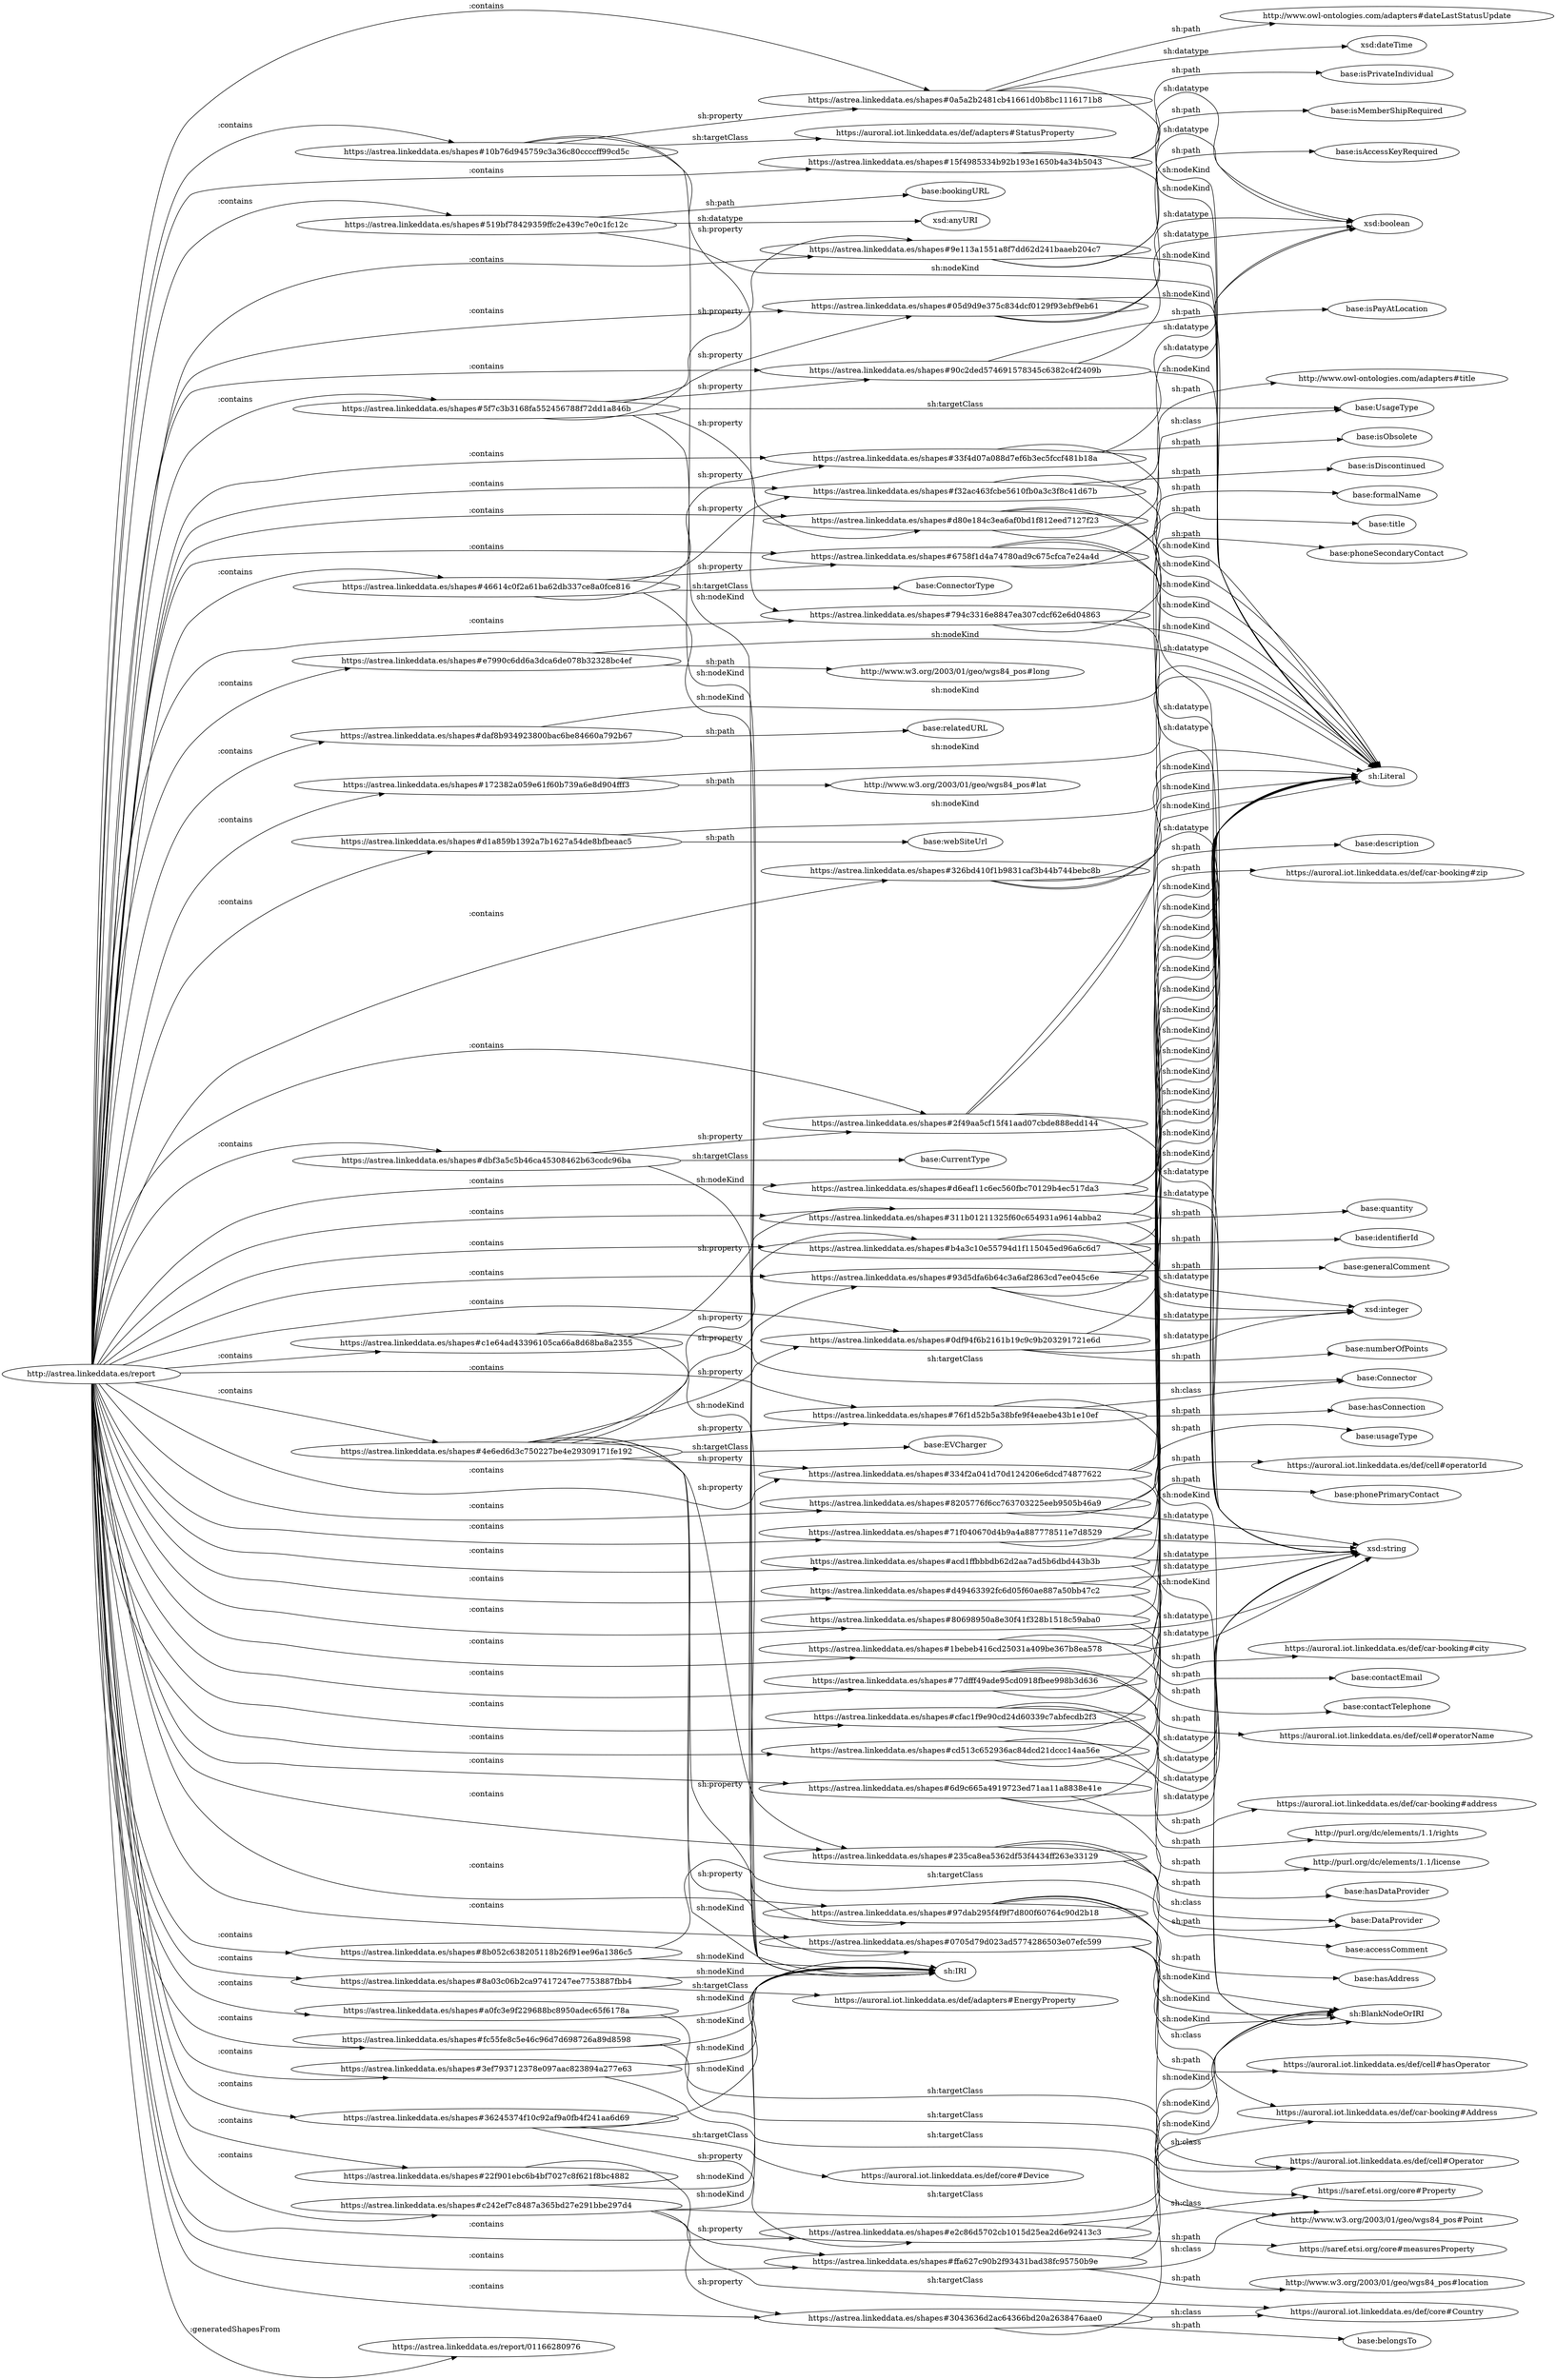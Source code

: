 digraph ar2dtool_diagram { 
rankdir=LR;
size="1501"
	"https://astrea.linkeddata.es/shapes#b4a3c10e55794d1f115045ed96a6c6d7" -> "base:identifierId" [ label = "sh:path" ];
	"https://astrea.linkeddata.es/shapes#b4a3c10e55794d1f115045ed96a6c6d7" -> "sh:Literal" [ label = "sh:nodeKind" ];
	"https://astrea.linkeddata.es/shapes#b4a3c10e55794d1f115045ed96a6c6d7" -> "xsd:integer" [ label = "sh:datatype" ];
	"https://astrea.linkeddata.es/shapes#8a03c06b2ca97417247ee7753887fbb4" -> "https://auroral.iot.linkeddata.es/def/adapters#EnergyProperty" [ label = "sh:targetClass" ];
	"https://astrea.linkeddata.es/shapes#8a03c06b2ca97417247ee7753887fbb4" -> "sh:IRI" [ label = "sh:nodeKind" ];
	"https://astrea.linkeddata.es/shapes#d6eaf11c6ec560fbc70129b4ec517da3" -> "https://auroral.iot.linkeddata.es/def/car-booking#zip" [ label = "sh:path" ];
	"https://astrea.linkeddata.es/shapes#d6eaf11c6ec560fbc70129b4ec517da3" -> "sh:Literal" [ label = "sh:nodeKind" ];
	"https://astrea.linkeddata.es/shapes#d6eaf11c6ec560fbc70129b4ec517da3" -> "xsd:string" [ label = "sh:datatype" ];
	"https://astrea.linkeddata.es/shapes#10b76d945759c3a36c80ccccff99cd5c" -> "https://auroral.iot.linkeddata.es/def/adapters#StatusProperty" [ label = "sh:targetClass" ];
	"https://astrea.linkeddata.es/shapes#10b76d945759c3a36c80ccccff99cd5c" -> "https://astrea.linkeddata.es/shapes#d80e184c3ea6af0bd1f812eed7127f23" [ label = "sh:property" ];
	"https://astrea.linkeddata.es/shapes#10b76d945759c3a36c80ccccff99cd5c" -> "https://astrea.linkeddata.es/shapes#0a5a2b2481cb41661d0b8bc1116171b8" [ label = "sh:property" ];
	"https://astrea.linkeddata.es/shapes#10b76d945759c3a36c80ccccff99cd5c" -> "sh:IRI" [ label = "sh:nodeKind" ];
	"https://astrea.linkeddata.es/shapes#c1e64ad43396105ca66a8d68ba8a2355" -> "base:Connector" [ label = "sh:targetClass" ];
	"https://astrea.linkeddata.es/shapes#c1e64ad43396105ca66a8d68ba8a2355" -> "https://astrea.linkeddata.es/shapes#311b01211325f60c654931a9614abba2" [ label = "sh:property" ];
	"https://astrea.linkeddata.es/shapes#c1e64ad43396105ca66a8d68ba8a2355" -> "sh:IRI" [ label = "sh:nodeKind" ];
	"https://astrea.linkeddata.es/shapes#e7990c6dd6a3dca6de078b32328bc4ef" -> "http://www.w3.org/2003/01/geo/wgs84_pos#long" [ label = "sh:path" ];
	"https://astrea.linkeddata.es/shapes#e7990c6dd6a3dca6de078b32328bc4ef" -> "sh:Literal" [ label = "sh:nodeKind" ];
	"https://astrea.linkeddata.es/shapes#326bd410f1b9831caf3b44b744bebc8b" -> "base:phoneSecondaryContact" [ label = "sh:path" ];
	"https://astrea.linkeddata.es/shapes#326bd410f1b9831caf3b44b744bebc8b" -> "sh:Literal" [ label = "sh:nodeKind" ];
	"https://astrea.linkeddata.es/shapes#326bd410f1b9831caf3b44b744bebc8b" -> "xsd:string" [ label = "sh:datatype" ];
	"https://astrea.linkeddata.es/shapes#519bf78429359ffc2e439c7e0c1fc12c" -> "base:bookingURL" [ label = "sh:path" ];
	"https://astrea.linkeddata.es/shapes#519bf78429359ffc2e439c7e0c1fc12c" -> "sh:Literal" [ label = "sh:nodeKind" ];
	"https://astrea.linkeddata.es/shapes#519bf78429359ffc2e439c7e0c1fc12c" -> "xsd:anyURI" [ label = "sh:datatype" ];
	"https://astrea.linkeddata.es/shapes#334f2a041d70d124206e6dcd74877622" -> "base:usageType" [ label = "sh:path" ];
	"https://astrea.linkeddata.es/shapes#334f2a041d70d124206e6dcd74877622" -> "sh:BlankNodeOrIRI" [ label = "sh:nodeKind" ];
	"https://astrea.linkeddata.es/shapes#334f2a041d70d124206e6dcd74877622" -> "base:UsageType" [ label = "sh:class" ];
	"https://astrea.linkeddata.es/shapes#6758f1d4a74780ad9c675cfca7e24a4d" -> "base:formalName" [ label = "sh:path" ];
	"https://astrea.linkeddata.es/shapes#6758f1d4a74780ad9c675cfca7e24a4d" -> "sh:Literal" [ label = "sh:nodeKind" ];
	"https://astrea.linkeddata.es/shapes#6758f1d4a74780ad9c675cfca7e24a4d" -> "xsd:string" [ label = "sh:datatype" ];
	"https://astrea.linkeddata.es/shapes#2f49aa5cf15f41aad07cbde888edd144" -> "base:description" [ label = "sh:path" ];
	"https://astrea.linkeddata.es/shapes#2f49aa5cf15f41aad07cbde888edd144" -> "sh:Literal" [ label = "sh:nodeKind" ];
	"https://astrea.linkeddata.es/shapes#2f49aa5cf15f41aad07cbde888edd144" -> "xsd:string" [ label = "sh:datatype" ];
	"https://astrea.linkeddata.es/shapes#dbf3a5c5b46ca45308462b63ccdc96ba" -> "base:CurrentType" [ label = "sh:targetClass" ];
	"https://astrea.linkeddata.es/shapes#dbf3a5c5b46ca45308462b63ccdc96ba" -> "https://astrea.linkeddata.es/shapes#2f49aa5cf15f41aad07cbde888edd144" [ label = "sh:property" ];
	"https://astrea.linkeddata.es/shapes#dbf3a5c5b46ca45308462b63ccdc96ba" -> "sh:IRI" [ label = "sh:nodeKind" ];
	"https://astrea.linkeddata.es/shapes#36245374f10c92af9a0fb4f241aa6d69" -> "https://auroral.iot.linkeddata.es/def/core#Device" [ label = "sh:targetClass" ];
	"https://astrea.linkeddata.es/shapes#36245374f10c92af9a0fb4f241aa6d69" -> "https://astrea.linkeddata.es/shapes#e2c86d5702cb1015d25ea2d6e92413c3" [ label = "sh:property" ];
	"https://astrea.linkeddata.es/shapes#36245374f10c92af9a0fb4f241aa6d69" -> "sh:IRI" [ label = "sh:nodeKind" ];
	"https://astrea.linkeddata.es/shapes#5f7c3b3168fa552456788f72dd1a846b" -> "base:UsageType" [ label = "sh:targetClass" ];
	"https://astrea.linkeddata.es/shapes#5f7c3b3168fa552456788f72dd1a846b" -> "https://astrea.linkeddata.es/shapes#9e113a1551a8f7dd62d241baaeb204c7" [ label = "sh:property" ];
	"https://astrea.linkeddata.es/shapes#5f7c3b3168fa552456788f72dd1a846b" -> "https://astrea.linkeddata.es/shapes#90c2ded574691578345c6382c4f2409b" [ label = "sh:property" ];
	"https://astrea.linkeddata.es/shapes#5f7c3b3168fa552456788f72dd1a846b" -> "https://astrea.linkeddata.es/shapes#794c3316e8847ea307cdcf62e6d04863" [ label = "sh:property" ];
	"https://astrea.linkeddata.es/shapes#5f7c3b3168fa552456788f72dd1a846b" -> "https://astrea.linkeddata.es/shapes#05d9d9e375c834dcf0129f93ebf9eb61" [ label = "sh:property" ];
	"https://astrea.linkeddata.es/shapes#5f7c3b3168fa552456788f72dd1a846b" -> "sh:IRI" [ label = "sh:nodeKind" ];
	"https://astrea.linkeddata.es/shapes#8205776f6cc763703225eeb9505b46a9" -> "https://auroral.iot.linkeddata.es/def/cell#operatorId" [ label = "sh:path" ];
	"https://astrea.linkeddata.es/shapes#8205776f6cc763703225eeb9505b46a9" -> "sh:Literal" [ label = "sh:nodeKind" ];
	"https://astrea.linkeddata.es/shapes#8205776f6cc763703225eeb9505b46a9" -> "xsd:string" [ label = "sh:datatype" ];
	"https://astrea.linkeddata.es/shapes#76f1d52b5a38bfe9f4eaebe43b1e10ef" -> "base:hasConnection" [ label = "sh:path" ];
	"https://astrea.linkeddata.es/shapes#76f1d52b5a38bfe9f4eaebe43b1e10ef" -> "sh:BlankNodeOrIRI" [ label = "sh:nodeKind" ];
	"https://astrea.linkeddata.es/shapes#76f1d52b5a38bfe9f4eaebe43b1e10ef" -> "base:Connector" [ label = "sh:class" ];
	"https://astrea.linkeddata.es/shapes#05d9d9e375c834dcf0129f93ebf9eb61" -> "base:isAccessKeyRequired" [ label = "sh:path" ];
	"https://astrea.linkeddata.es/shapes#05d9d9e375c834dcf0129f93ebf9eb61" -> "sh:Literal" [ label = "sh:nodeKind" ];
	"https://astrea.linkeddata.es/shapes#05d9d9e375c834dcf0129f93ebf9eb61" -> "xsd:boolean" [ label = "sh:datatype" ];
	"https://astrea.linkeddata.es/shapes#71f040670d4b9a4a887778511e7d8529" -> "base:phonePrimaryContact" [ label = "sh:path" ];
	"https://astrea.linkeddata.es/shapes#71f040670d4b9a4a887778511e7d8529" -> "sh:Literal" [ label = "sh:nodeKind" ];
	"https://astrea.linkeddata.es/shapes#71f040670d4b9a4a887778511e7d8529" -> "xsd:string" [ label = "sh:datatype" ];
	"https://astrea.linkeddata.es/shapes#daf8b934923800bac6be84660a792b67" -> "base:relatedURL" [ label = "sh:path" ];
	"https://astrea.linkeddata.es/shapes#daf8b934923800bac6be84660a792b67" -> "sh:Literal" [ label = "sh:nodeKind" ];
	"https://astrea.linkeddata.es/shapes#0df94f6b2161b19c9c9b203291721e6d" -> "base:numberOfPoints" [ label = "sh:path" ];
	"https://astrea.linkeddata.es/shapes#0df94f6b2161b19c9c9b203291721e6d" -> "sh:Literal" [ label = "sh:nodeKind" ];
	"https://astrea.linkeddata.es/shapes#0df94f6b2161b19c9c9b203291721e6d" -> "xsd:integer" [ label = "sh:datatype" ];
	"https://astrea.linkeddata.es/shapes#0a5a2b2481cb41661d0b8bc1116171b8" -> "http://www.owl-ontologies.com/adapters#dateLastStatusUpdate" [ label = "sh:path" ];
	"https://astrea.linkeddata.es/shapes#0a5a2b2481cb41661d0b8bc1116171b8" -> "sh:Literal" [ label = "sh:nodeKind" ];
	"https://astrea.linkeddata.es/shapes#0a5a2b2481cb41661d0b8bc1116171b8" -> "xsd:dateTime" [ label = "sh:datatype" ];
	"https://astrea.linkeddata.es/shapes#9e113a1551a8f7dd62d241baaeb204c7" -> "base:isMemberShipRequired" [ label = "sh:path" ];
	"https://astrea.linkeddata.es/shapes#9e113a1551a8f7dd62d241baaeb204c7" -> "sh:Literal" [ label = "sh:nodeKind" ];
	"https://astrea.linkeddata.es/shapes#9e113a1551a8f7dd62d241baaeb204c7" -> "xsd:boolean" [ label = "sh:datatype" ];
	"https://astrea.linkeddata.es/shapes#e2c86d5702cb1015d25ea2d6e92413c3" -> "https://saref.etsi.org/core#measuresProperty" [ label = "sh:path" ];
	"https://astrea.linkeddata.es/shapes#e2c86d5702cb1015d25ea2d6e92413c3" -> "sh:BlankNodeOrIRI" [ label = "sh:nodeKind" ];
	"https://astrea.linkeddata.es/shapes#e2c86d5702cb1015d25ea2d6e92413c3" -> "https://saref.etsi.org/core#Property" [ label = "sh:class" ];
	"https://astrea.linkeddata.es/shapes#311b01211325f60c654931a9614abba2" -> "base:quantity" [ label = "sh:path" ];
	"https://astrea.linkeddata.es/shapes#311b01211325f60c654931a9614abba2" -> "sh:Literal" [ label = "sh:nodeKind" ];
	"https://astrea.linkeddata.es/shapes#311b01211325f60c654931a9614abba2" -> "xsd:integer" [ label = "sh:datatype" ];
	"https://astrea.linkeddata.es/shapes#cfac1f9e90cd24d60339c7abfecdb2f3" -> "http://purl.org/dc/elements/1.1/rights" [ label = "sh:path" ];
	"https://astrea.linkeddata.es/shapes#cfac1f9e90cd24d60339c7abfecdb2f3" -> "sh:Literal" [ label = "sh:nodeKind" ];
	"https://astrea.linkeddata.es/shapes#cfac1f9e90cd24d60339c7abfecdb2f3" -> "xsd:string" [ label = "sh:datatype" ];
	"https://astrea.linkeddata.es/shapes#33f4d07a088d7ef6b3ec5fccf481b18a" -> "base:isObsolete" [ label = "sh:path" ];
	"https://astrea.linkeddata.es/shapes#33f4d07a088d7ef6b3ec5fccf481b18a" -> "sh:Literal" [ label = "sh:nodeKind" ];
	"https://astrea.linkeddata.es/shapes#33f4d07a088d7ef6b3ec5fccf481b18a" -> "xsd:boolean" [ label = "sh:datatype" ];
	"https://astrea.linkeddata.es/shapes#8b052c638205118b26f91ee96a1386c5" -> "base:DataProvider" [ label = "sh:targetClass" ];
	"https://astrea.linkeddata.es/shapes#8b052c638205118b26f91ee96a1386c5" -> "sh:IRI" [ label = "sh:nodeKind" ];
	"https://astrea.linkeddata.es/shapes#172382a059e61f60b739a6e8d904fff3" -> "http://www.w3.org/2003/01/geo/wgs84_pos#lat" [ label = "sh:path" ];
	"https://astrea.linkeddata.es/shapes#172382a059e61f60b739a6e8d904fff3" -> "sh:Literal" [ label = "sh:nodeKind" ];
	"https://astrea.linkeddata.es/shapes#3ef793712378e097aac823894a277e63" -> "http://www.w3.org/2003/01/geo/wgs84_pos#Point" [ label = "sh:targetClass" ];
	"https://astrea.linkeddata.es/shapes#3ef793712378e097aac823894a277e63" -> "sh:IRI" [ label = "sh:nodeKind" ];
	"https://astrea.linkeddata.es/shapes#3043636d2ac64366bd20a2638476aae0" -> "base:belongsTo" [ label = "sh:path" ];
	"https://astrea.linkeddata.es/shapes#3043636d2ac64366bd20a2638476aae0" -> "sh:BlankNodeOrIRI" [ label = "sh:nodeKind" ];
	"https://astrea.linkeddata.es/shapes#3043636d2ac64366bd20a2638476aae0" -> "https://auroral.iot.linkeddata.es/def/core#Country" [ label = "sh:class" ];
	"https://astrea.linkeddata.es/shapes#15f4985334b92b193e1650b4a34b5043" -> "base:isPrivateIndividual" [ label = "sh:path" ];
	"https://astrea.linkeddata.es/shapes#15f4985334b92b193e1650b4a34b5043" -> "sh:Literal" [ label = "sh:nodeKind" ];
	"https://astrea.linkeddata.es/shapes#15f4985334b92b193e1650b4a34b5043" -> "xsd:boolean" [ label = "sh:datatype" ];
	"https://astrea.linkeddata.es/shapes#235ca8ea5362df53f4434ff263e33129" -> "base:hasDataProvider" [ label = "sh:path" ];
	"https://astrea.linkeddata.es/shapes#235ca8ea5362df53f4434ff263e33129" -> "sh:BlankNodeOrIRI" [ label = "sh:nodeKind" ];
	"https://astrea.linkeddata.es/shapes#235ca8ea5362df53f4434ff263e33129" -> "base:DataProvider" [ label = "sh:class" ];
	"https://astrea.linkeddata.es/shapes#acd1ffbbbdb62d2aa7ad5b6dbd443b3b" -> "https://auroral.iot.linkeddata.es/def/car-booking#city" [ label = "sh:path" ];
	"https://astrea.linkeddata.es/shapes#acd1ffbbbdb62d2aa7ad5b6dbd443b3b" -> "sh:Literal" [ label = "sh:nodeKind" ];
	"https://astrea.linkeddata.es/shapes#acd1ffbbbdb62d2aa7ad5b6dbd443b3b" -> "xsd:string" [ label = "sh:datatype" ];
	"https://astrea.linkeddata.es/shapes#1bebeb416cd25031a409be367b8ea578" -> "https://auroral.iot.linkeddata.es/def/cell#operatorName" [ label = "sh:path" ];
	"https://astrea.linkeddata.es/shapes#1bebeb416cd25031a409be367b8ea578" -> "sh:Literal" [ label = "sh:nodeKind" ];
	"https://astrea.linkeddata.es/shapes#1bebeb416cd25031a409be367b8ea578" -> "xsd:string" [ label = "sh:datatype" ];
	"https://astrea.linkeddata.es/shapes#ffa627c90b2f93431bad38fc95750b9e" -> "http://www.w3.org/2003/01/geo/wgs84_pos#location" [ label = "sh:path" ];
	"https://astrea.linkeddata.es/shapes#ffa627c90b2f93431bad38fc95750b9e" -> "sh:BlankNodeOrIRI" [ label = "sh:nodeKind" ];
	"https://astrea.linkeddata.es/shapes#ffa627c90b2f93431bad38fc95750b9e" -> "http://www.w3.org/2003/01/geo/wgs84_pos#Point" [ label = "sh:class" ];
	"https://astrea.linkeddata.es/shapes#d49463392fc6d05f60ae887a50bb47c2" -> "base:contactEmail" [ label = "sh:path" ];
	"https://astrea.linkeddata.es/shapes#d49463392fc6d05f60ae887a50bb47c2" -> "sh:Literal" [ label = "sh:nodeKind" ];
	"https://astrea.linkeddata.es/shapes#d49463392fc6d05f60ae887a50bb47c2" -> "xsd:string" [ label = "sh:datatype" ];
	"https://astrea.linkeddata.es/shapes#6d9c665a4919723ed71aa11a8838e41e" -> "base:accessComment" [ label = "sh:path" ];
	"https://astrea.linkeddata.es/shapes#6d9c665a4919723ed71aa11a8838e41e" -> "sh:Literal" [ label = "sh:nodeKind" ];
	"https://astrea.linkeddata.es/shapes#6d9c665a4919723ed71aa11a8838e41e" -> "xsd:string" [ label = "sh:datatype" ];
	"https://astrea.linkeddata.es/shapes#cd513c652936ac84dcd21dccc14aa56e" -> "http://purl.org/dc/elements/1.1/license" [ label = "sh:path" ];
	"https://astrea.linkeddata.es/shapes#cd513c652936ac84dcd21dccc14aa56e" -> "sh:Literal" [ label = "sh:nodeKind" ];
	"https://astrea.linkeddata.es/shapes#cd513c652936ac84dcd21dccc14aa56e" -> "xsd:string" [ label = "sh:datatype" ];
	"http://astrea.linkeddata.es/report" -> "https://astrea.linkeddata.es/shapes#8205776f6cc763703225eeb9505b46a9" [ label = ":contains" ];
	"http://astrea.linkeddata.es/report" -> "https://astrea.linkeddata.es/shapes#8b052c638205118b26f91ee96a1386c5" [ label = ":contains" ];
	"http://astrea.linkeddata.es/report" -> "https://astrea.linkeddata.es/shapes#a0fc3e9f229688bc8950adec65f6178a" [ label = ":contains" ];
	"http://astrea.linkeddata.es/report" -> "https://astrea.linkeddata.es/shapes#1bebeb416cd25031a409be367b8ea578" [ label = ":contains" ];
	"http://astrea.linkeddata.es/report" -> "https://astrea.linkeddata.es/shapes#cfac1f9e90cd24d60339c7abfecdb2f3" [ label = ":contains" ];
	"http://astrea.linkeddata.es/report" -> "https://astrea.linkeddata.es/shapes#cd513c652936ac84dcd21dccc14aa56e" [ label = ":contains" ];
	"http://astrea.linkeddata.es/report" -> "https://astrea.linkeddata.es/shapes#80698950a8e30f41f328b1518c59aba0" [ label = ":contains" ];
	"http://astrea.linkeddata.es/report" -> "https://astrea.linkeddata.es/shapes#4e6ed6d3c750227be4e29309171fe192" [ label = ":contains" ];
	"http://astrea.linkeddata.es/report" -> "https://astrea.linkeddata.es/shapes#10b76d945759c3a36c80ccccff99cd5c" [ label = ":contains" ];
	"http://astrea.linkeddata.es/report" -> "https://astrea.linkeddata.es/shapes#e7990c6dd6a3dca6de078b32328bc4ef" [ label = ":contains" ];
	"http://astrea.linkeddata.es/report" -> "https://astrea.linkeddata.es/shapes#22f901ebc6b4bf7027c8f621f8bc4882" [ label = ":contains" ];
	"http://astrea.linkeddata.es/report" -> "https://astrea.linkeddata.es/shapes#76f1d52b5a38bfe9f4eaebe43b1e10ef" [ label = ":contains" ];
	"http://astrea.linkeddata.es/report" -> "https://astrea.linkeddata.es/shapes#0a5a2b2481cb41661d0b8bc1116171b8" [ label = ":contains" ];
	"http://astrea.linkeddata.es/report" -> "https://astrea.linkeddata.es/shapes#334f2a041d70d124206e6dcd74877622" [ label = ":contains" ];
	"http://astrea.linkeddata.es/report" -> "https://astrea.linkeddata.es/shapes#97dab295f4f9f7d800f60764c90d2b18" [ label = ":contains" ];
	"http://astrea.linkeddata.es/report" -> "https://astrea.linkeddata.es/shapes#311b01211325f60c654931a9614abba2" [ label = ":contains" ];
	"http://astrea.linkeddata.es/report" -> "https://astrea.linkeddata.es/shapes#dbf3a5c5b46ca45308462b63ccdc96ba" [ label = ":contains" ];
	"http://astrea.linkeddata.es/report" -> "https://astrea.linkeddata.es/shapes#90c2ded574691578345c6382c4f2409b" [ label = ":contains" ];
	"http://astrea.linkeddata.es/report" -> "https://astrea.linkeddata.es/shapes#f32ac463fcbe5610fb0a3c3f8c41d67b" [ label = ":contains" ];
	"http://astrea.linkeddata.es/report" -> "https://astrea.linkeddata.es/shapes#6758f1d4a74780ad9c675cfca7e24a4d" [ label = ":contains" ];
	"http://astrea.linkeddata.es/report" -> "https://astrea.linkeddata.es/shapes#33f4d07a088d7ef6b3ec5fccf481b18a" [ label = ":contains" ];
	"http://astrea.linkeddata.es/report" -> "https://astrea.linkeddata.es/shapes#15f4985334b92b193e1650b4a34b5043" [ label = ":contains" ];
	"http://astrea.linkeddata.es/report" -> "https://astrea.linkeddata.es/shapes#71f040670d4b9a4a887778511e7d8529" [ label = ":contains" ];
	"http://astrea.linkeddata.es/report" -> "https://astrea.linkeddata.es/shapes#8a03c06b2ca97417247ee7753887fbb4" [ label = ":contains" ];
	"http://astrea.linkeddata.es/report" -> "https://astrea.linkeddata.es/shapes#0705d79d023ad5774286503e07efc599" [ label = ":contains" ];
	"http://astrea.linkeddata.es/report" -> "https://astrea.linkeddata.es/shapes#326bd410f1b9831caf3b44b744bebc8b" [ label = ":contains" ];
	"http://astrea.linkeddata.es/report" -> "https://astrea.linkeddata.es/shapes#c1e64ad43396105ca66a8d68ba8a2355" [ label = ":contains" ];
	"http://astrea.linkeddata.es/report" -> "https://astrea.linkeddata.es/shapes#daf8b934923800bac6be84660a792b67" [ label = ":contains" ];
	"http://astrea.linkeddata.es/report" -> "https://astrea.linkeddata.es/shapes#93d5dfa6b64c3a6af2863cd7ee045c6e" [ label = ":contains" ];
	"http://astrea.linkeddata.es/report" -> "https://astrea.linkeddata.es/shapes#2f49aa5cf15f41aad07cbde888edd144" [ label = ":contains" ];
	"http://astrea.linkeddata.es/report" -> "https://astrea.linkeddata.es/shapes#d1a859b1392a7b1627a54de8bfbeaac5" [ label = ":contains" ];
	"http://astrea.linkeddata.es/report" -> "https://astrea.linkeddata.es/shapes#d49463392fc6d05f60ae887a50bb47c2" [ label = ":contains" ];
	"http://astrea.linkeddata.es/report" -> "https://astrea.linkeddata.es/shapes#b4a3c10e55794d1f115045ed96a6c6d7" [ label = ":contains" ];
	"http://astrea.linkeddata.es/report" -> "https://astrea.linkeddata.es/shapes#ffa627c90b2f93431bad38fc95750b9e" [ label = ":contains" ];
	"http://astrea.linkeddata.es/report" -> "https://astrea.linkeddata.es/shapes#46614c0f2a61ba62db337ce8a0fce816" [ label = ":contains" ];
	"http://astrea.linkeddata.es/report" -> "https://astrea.linkeddata.es/shapes#d80e184c3ea6af0bd1f812eed7127f23" [ label = ":contains" ];
	"http://astrea.linkeddata.es/report" -> "https://astrea.linkeddata.es/shapes#e2c86d5702cb1015d25ea2d6e92413c3" [ label = ":contains" ];
	"http://astrea.linkeddata.es/report" -> "https://astrea.linkeddata.es/shapes#05d9d9e375c834dcf0129f93ebf9eb61" [ label = ":contains" ];
	"http://astrea.linkeddata.es/report" -> "https://astrea.linkeddata.es/shapes#172382a059e61f60b739a6e8d904fff3" [ label = ":contains" ];
	"http://astrea.linkeddata.es/report" -> "https://astrea.linkeddata.es/shapes#fc55fe8c5e46c96d7d698726a89d8598" [ label = ":contains" ];
	"http://astrea.linkeddata.es/report" -> "https://astrea.linkeddata.es/shapes#519bf78429359ffc2e439c7e0c1fc12c" [ label = ":contains" ];
	"http://astrea.linkeddata.es/report" -> "https://astrea.linkeddata.es/shapes#d6eaf11c6ec560fbc70129b4ec517da3" [ label = ":contains" ];
	"http://astrea.linkeddata.es/report" -> "https://astrea.linkeddata.es/shapes#0df94f6b2161b19c9c9b203291721e6d" [ label = ":contains" ];
	"http://astrea.linkeddata.es/report" -> "https://astrea.linkeddata.es/shapes#3043636d2ac64366bd20a2638476aae0" [ label = ":contains" ];
	"http://astrea.linkeddata.es/report" -> "https://astrea.linkeddata.es/shapes#c242ef7c8487a365bd27e291bbe297d4" [ label = ":contains" ];
	"http://astrea.linkeddata.es/report" -> "https://astrea.linkeddata.es/shapes#77dfff49ade95cd0918fbee998b3d636" [ label = ":contains" ];
	"http://astrea.linkeddata.es/report" -> "https://astrea.linkeddata.es/shapes#794c3316e8847ea307cdcf62e6d04863" [ label = ":contains" ];
	"http://astrea.linkeddata.es/report" -> "https://astrea.linkeddata.es/shapes#5f7c3b3168fa552456788f72dd1a846b" [ label = ":contains" ];
	"http://astrea.linkeddata.es/report" -> "https://astrea.linkeddata.es/shapes#6d9c665a4919723ed71aa11a8838e41e" [ label = ":contains" ];
	"http://astrea.linkeddata.es/report" -> "https://astrea.linkeddata.es/shapes#3ef793712378e097aac823894a277e63" [ label = ":contains" ];
	"http://astrea.linkeddata.es/report" -> "https://astrea.linkeddata.es/shapes#9e113a1551a8f7dd62d241baaeb204c7" [ label = ":contains" ];
	"http://astrea.linkeddata.es/report" -> "https://astrea.linkeddata.es/report/01166280976" [ label = ":generatedShapesFrom" ];
	"http://astrea.linkeddata.es/report" -> "https://astrea.linkeddata.es/shapes#acd1ffbbbdb62d2aa7ad5b6dbd443b3b" [ label = ":contains" ];
	"http://astrea.linkeddata.es/report" -> "https://astrea.linkeddata.es/shapes#36245374f10c92af9a0fb4f241aa6d69" [ label = ":contains" ];
	"http://astrea.linkeddata.es/report" -> "https://astrea.linkeddata.es/shapes#235ca8ea5362df53f4434ff263e33129" [ label = ":contains" ];
	"https://astrea.linkeddata.es/shapes#0705d79d023ad5774286503e07efc599" -> "https://auroral.iot.linkeddata.es/def/cell#hasOperator" [ label = "sh:path" ];
	"https://astrea.linkeddata.es/shapes#0705d79d023ad5774286503e07efc599" -> "sh:BlankNodeOrIRI" [ label = "sh:nodeKind" ];
	"https://astrea.linkeddata.es/shapes#0705d79d023ad5774286503e07efc599" -> "https://auroral.iot.linkeddata.es/def/cell#Operator" [ label = "sh:class" ];
	"https://astrea.linkeddata.es/shapes#22f901ebc6b4bf7027c8f621f8bc4882" -> "https://auroral.iot.linkeddata.es/def/core#Country" [ label = "sh:targetClass" ];
	"https://astrea.linkeddata.es/shapes#22f901ebc6b4bf7027c8f621f8bc4882" -> "sh:IRI" [ label = "sh:nodeKind" ];
	"https://astrea.linkeddata.es/shapes#fc55fe8c5e46c96d7d698726a89d8598" -> "https://saref.etsi.org/core#Property" [ label = "sh:targetClass" ];
	"https://astrea.linkeddata.es/shapes#fc55fe8c5e46c96d7d698726a89d8598" -> "sh:IRI" [ label = "sh:nodeKind" ];
	"https://astrea.linkeddata.es/shapes#794c3316e8847ea307cdcf62e6d04863" -> "base:title" [ label = "sh:path" ];
	"https://astrea.linkeddata.es/shapes#794c3316e8847ea307cdcf62e6d04863" -> "sh:Literal" [ label = "sh:nodeKind" ];
	"https://astrea.linkeddata.es/shapes#794c3316e8847ea307cdcf62e6d04863" -> "xsd:string" [ label = "sh:datatype" ];
	"https://astrea.linkeddata.es/shapes#80698950a8e30f41f328b1518c59aba0" -> "base:contactTelephone" [ label = "sh:path" ];
	"https://astrea.linkeddata.es/shapes#80698950a8e30f41f328b1518c59aba0" -> "sh:Literal" [ label = "sh:nodeKind" ];
	"https://astrea.linkeddata.es/shapes#80698950a8e30f41f328b1518c59aba0" -> "xsd:string" [ label = "sh:datatype" ];
	"https://astrea.linkeddata.es/shapes#c242ef7c8487a365bd27e291bbe297d4" -> "https://auroral.iot.linkeddata.es/def/car-booking#Address" [ label = "sh:targetClass" ];
	"https://astrea.linkeddata.es/shapes#c242ef7c8487a365bd27e291bbe297d4" -> "https://astrea.linkeddata.es/shapes#ffa627c90b2f93431bad38fc95750b9e" [ label = "sh:property" ];
	"https://astrea.linkeddata.es/shapes#c242ef7c8487a365bd27e291bbe297d4" -> "https://astrea.linkeddata.es/shapes#3043636d2ac64366bd20a2638476aae0" [ label = "sh:property" ];
	"https://astrea.linkeddata.es/shapes#c242ef7c8487a365bd27e291bbe297d4" -> "sh:IRI" [ label = "sh:nodeKind" ];
	"https://astrea.linkeddata.es/shapes#93d5dfa6b64c3a6af2863cd7ee045c6e" -> "base:generalComment" [ label = "sh:path" ];
	"https://astrea.linkeddata.es/shapes#93d5dfa6b64c3a6af2863cd7ee045c6e" -> "sh:Literal" [ label = "sh:nodeKind" ];
	"https://astrea.linkeddata.es/shapes#93d5dfa6b64c3a6af2863cd7ee045c6e" -> "xsd:integer" [ label = "sh:datatype" ];
	"https://astrea.linkeddata.es/shapes#77dfff49ade95cd0918fbee998b3d636" -> "https://auroral.iot.linkeddata.es/def/car-booking#address" [ label = "sh:path" ];
	"https://astrea.linkeddata.es/shapes#77dfff49ade95cd0918fbee998b3d636" -> "sh:Literal" [ label = "sh:nodeKind" ];
	"https://astrea.linkeddata.es/shapes#77dfff49ade95cd0918fbee998b3d636" -> "xsd:string" [ label = "sh:datatype" ];
	"https://astrea.linkeddata.es/shapes#97dab295f4f9f7d800f60764c90d2b18" -> "base:hasAddress" [ label = "sh:path" ];
	"https://astrea.linkeddata.es/shapes#97dab295f4f9f7d800f60764c90d2b18" -> "sh:BlankNodeOrIRI" [ label = "sh:nodeKind" ];
	"https://astrea.linkeddata.es/shapes#97dab295f4f9f7d800f60764c90d2b18" -> "https://auroral.iot.linkeddata.es/def/car-booking#Address" [ label = "sh:class" ];
	"https://astrea.linkeddata.es/shapes#90c2ded574691578345c6382c4f2409b" -> "base:isPayAtLocation" [ label = "sh:path" ];
	"https://astrea.linkeddata.es/shapes#90c2ded574691578345c6382c4f2409b" -> "sh:Literal" [ label = "sh:nodeKind" ];
	"https://astrea.linkeddata.es/shapes#90c2ded574691578345c6382c4f2409b" -> "xsd:boolean" [ label = "sh:datatype" ];
	"https://astrea.linkeddata.es/shapes#d80e184c3ea6af0bd1f812eed7127f23" -> "http://www.owl-ontologies.com/adapters#title" [ label = "sh:path" ];
	"https://astrea.linkeddata.es/shapes#d80e184c3ea6af0bd1f812eed7127f23" -> "sh:Literal" [ label = "sh:nodeKind" ];
	"https://astrea.linkeddata.es/shapes#d80e184c3ea6af0bd1f812eed7127f23" -> "xsd:string" [ label = "sh:datatype" ];
	"https://astrea.linkeddata.es/shapes#a0fc3e9f229688bc8950adec65f6178a" -> "https://auroral.iot.linkeddata.es/def/cell#Operator" [ label = "sh:targetClass" ];
	"https://astrea.linkeddata.es/shapes#a0fc3e9f229688bc8950adec65f6178a" -> "sh:IRI" [ label = "sh:nodeKind" ];
	"https://astrea.linkeddata.es/shapes#4e6ed6d3c750227be4e29309171fe192" -> "https://astrea.linkeddata.es/shapes#0df94f6b2161b19c9c9b203291721e6d" [ label = "sh:property" ];
	"https://astrea.linkeddata.es/shapes#4e6ed6d3c750227be4e29309171fe192" -> "base:EVCharger" [ label = "sh:targetClass" ];
	"https://astrea.linkeddata.es/shapes#4e6ed6d3c750227be4e29309171fe192" -> "https://astrea.linkeddata.es/shapes#76f1d52b5a38bfe9f4eaebe43b1e10ef" [ label = "sh:property" ];
	"https://astrea.linkeddata.es/shapes#4e6ed6d3c750227be4e29309171fe192" -> "https://astrea.linkeddata.es/shapes#0705d79d023ad5774286503e07efc599" [ label = "sh:property" ];
	"https://astrea.linkeddata.es/shapes#4e6ed6d3c750227be4e29309171fe192" -> "sh:IRI" [ label = "sh:nodeKind" ];
	"https://astrea.linkeddata.es/shapes#4e6ed6d3c750227be4e29309171fe192" -> "https://astrea.linkeddata.es/shapes#334f2a041d70d124206e6dcd74877622" [ label = "sh:property" ];
	"https://astrea.linkeddata.es/shapes#4e6ed6d3c750227be4e29309171fe192" -> "https://astrea.linkeddata.es/shapes#97dab295f4f9f7d800f60764c90d2b18" [ label = "sh:property" ];
	"https://astrea.linkeddata.es/shapes#4e6ed6d3c750227be4e29309171fe192" -> "https://astrea.linkeddata.es/shapes#93d5dfa6b64c3a6af2863cd7ee045c6e" [ label = "sh:property" ];
	"https://astrea.linkeddata.es/shapes#4e6ed6d3c750227be4e29309171fe192" -> "https://astrea.linkeddata.es/shapes#235ca8ea5362df53f4434ff263e33129" [ label = "sh:property" ];
	"https://astrea.linkeddata.es/shapes#4e6ed6d3c750227be4e29309171fe192" -> "https://astrea.linkeddata.es/shapes#b4a3c10e55794d1f115045ed96a6c6d7" [ label = "sh:property" ];
	"https://astrea.linkeddata.es/shapes#d1a859b1392a7b1627a54de8bfbeaac5" -> "base:webSiteUrl" [ label = "sh:path" ];
	"https://astrea.linkeddata.es/shapes#d1a859b1392a7b1627a54de8bfbeaac5" -> "sh:Literal" [ label = "sh:nodeKind" ];
	"https://astrea.linkeddata.es/shapes#f32ac463fcbe5610fb0a3c3f8c41d67b" -> "base:isDiscontinued" [ label = "sh:path" ];
	"https://astrea.linkeddata.es/shapes#f32ac463fcbe5610fb0a3c3f8c41d67b" -> "sh:Literal" [ label = "sh:nodeKind" ];
	"https://astrea.linkeddata.es/shapes#f32ac463fcbe5610fb0a3c3f8c41d67b" -> "xsd:boolean" [ label = "sh:datatype" ];
	"https://astrea.linkeddata.es/shapes#46614c0f2a61ba62db337ce8a0fce816" -> "base:ConnectorType" [ label = "sh:targetClass" ];
	"https://astrea.linkeddata.es/shapes#46614c0f2a61ba62db337ce8a0fce816" -> "https://astrea.linkeddata.es/shapes#6758f1d4a74780ad9c675cfca7e24a4d" [ label = "sh:property" ];
	"https://astrea.linkeddata.es/shapes#46614c0f2a61ba62db337ce8a0fce816" -> "https://astrea.linkeddata.es/shapes#f32ac463fcbe5610fb0a3c3f8c41d67b" [ label = "sh:property" ];
	"https://astrea.linkeddata.es/shapes#46614c0f2a61ba62db337ce8a0fce816" -> "https://astrea.linkeddata.es/shapes#33f4d07a088d7ef6b3ec5fccf481b18a" [ label = "sh:property" ];
	"https://astrea.linkeddata.es/shapes#46614c0f2a61ba62db337ce8a0fce816" -> "sh:IRI" [ label = "sh:nodeKind" ];

}
